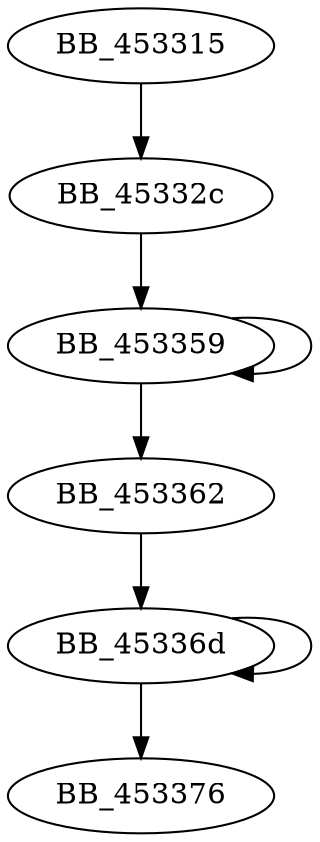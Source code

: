 DiGraph sub_453315{
BB_453315->BB_45332c
BB_45332c->BB_453359
BB_453359->BB_453359
BB_453359->BB_453362
BB_453362->BB_45336d
BB_45336d->BB_45336d
BB_45336d->BB_453376
}
